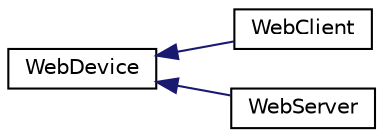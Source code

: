 digraph "Graphical Class Hierarchy"
{
  edge [fontname="Helvetica",fontsize="10",labelfontname="Helvetica",labelfontsize="10"];
  node [fontname="Helvetica",fontsize="10",shape=record];
  rankdir="LR";
  Node0 [label="WebDevice",height=0.2,width=0.4,color="black", fillcolor="white", style="filled",URL="$classWebDevice.html"];
  Node0 -> Node1 [dir="back",color="midnightblue",fontsize="10",style="solid",fontname="Helvetica"];
  Node1 [label="WebClient",height=0.2,width=0.4,color="black", fillcolor="white", style="filled",URL="$classWebClient.html"];
  Node0 -> Node2 [dir="back",color="midnightblue",fontsize="10",style="solid",fontname="Helvetica"];
  Node2 [label="WebServer",height=0.2,width=0.4,color="black", fillcolor="white", style="filled",URL="$classWebServer.html"];
}
